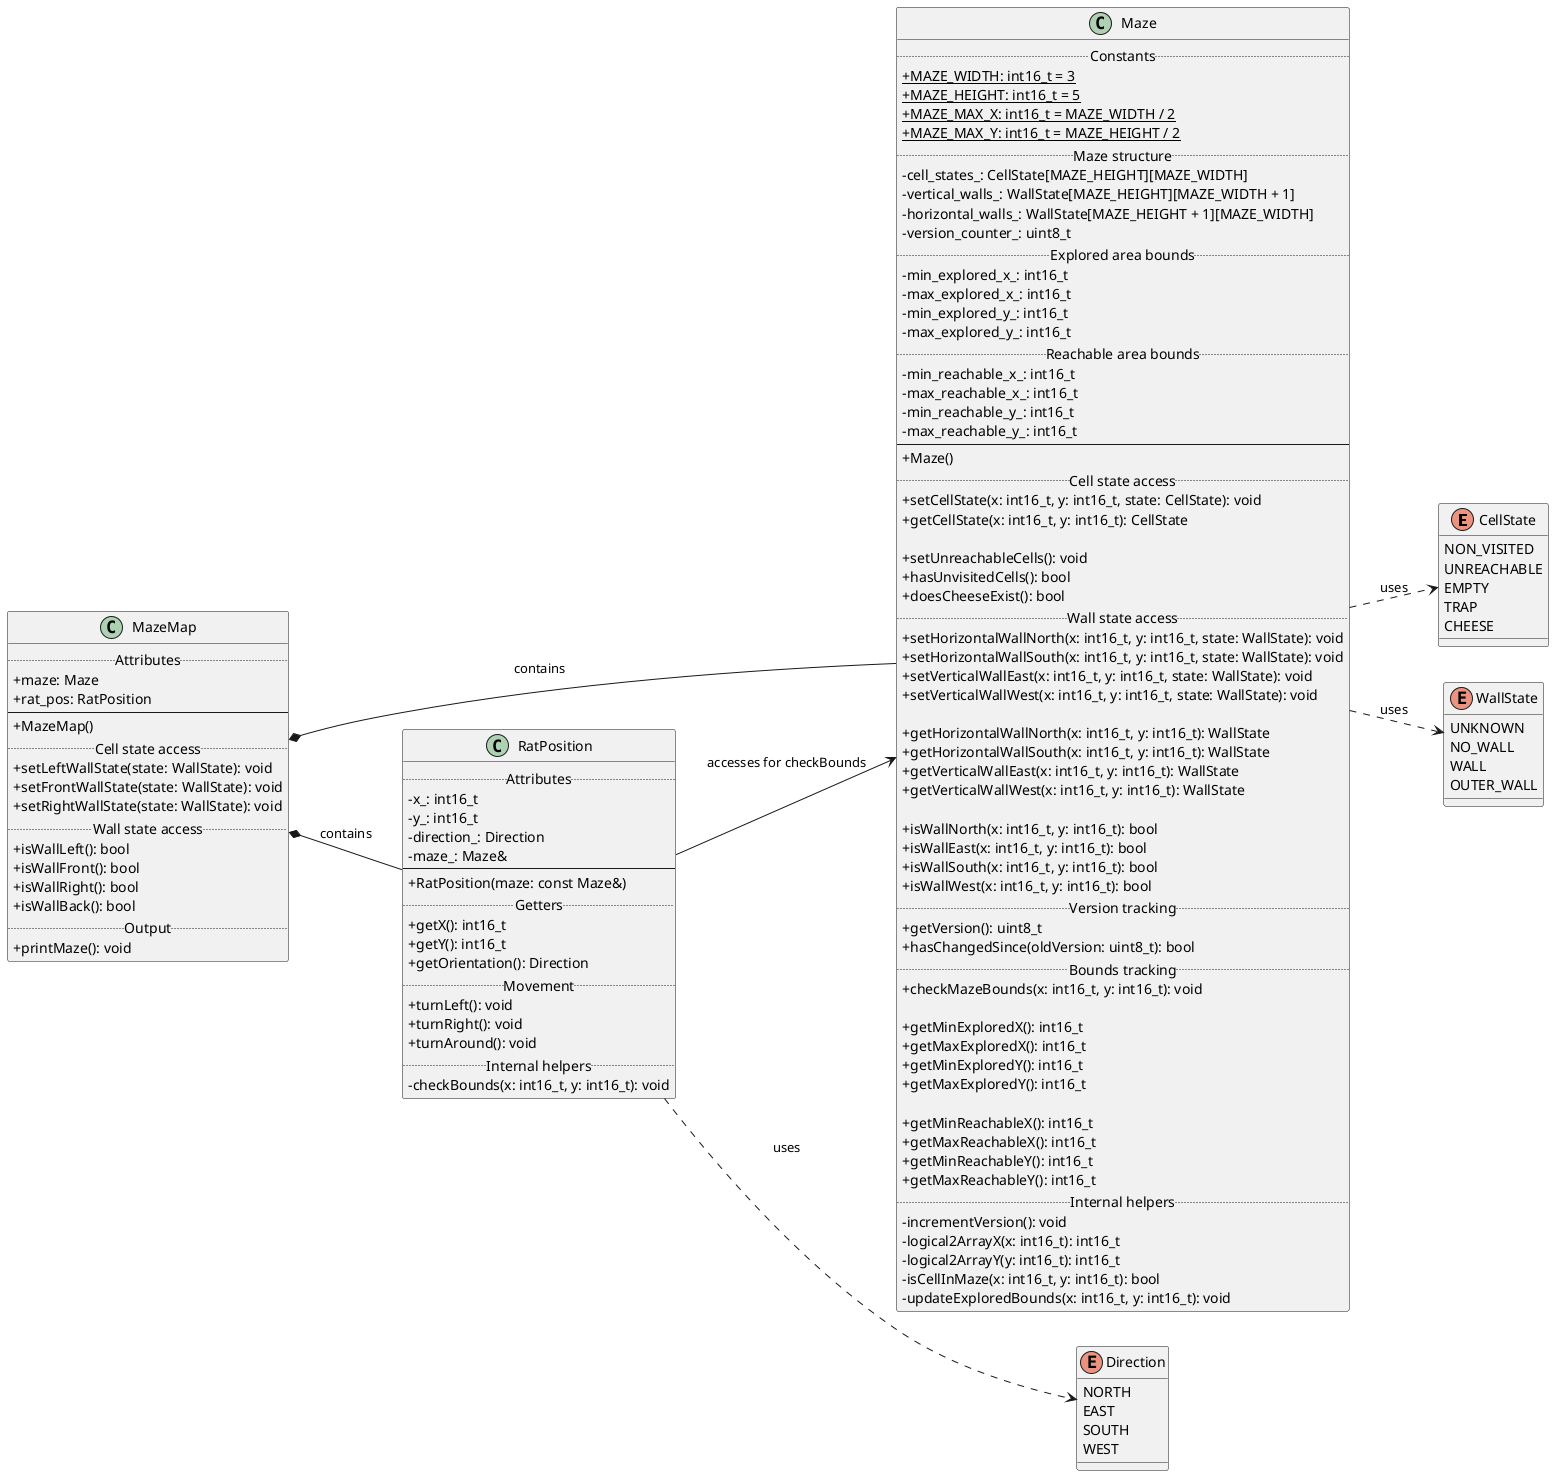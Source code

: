 @startuml
skinparam classAttributeIconSize 0
skinparam classFontColor Black
skinparam classAttributeFontColor Black
skinparam classMethodFontColor Black

left to right direction

enum CellState{
  NON_VISITED
  UNREACHABLE
  EMPTY
  TRAP
  CHEESE
}

enum WallState{
  UNKNOWN
  NO_WALL
  WALL
  OUTER_WALL
}

enum Direction{
  NORTH
  EAST
  SOUTH
  WEST
}

class Maze{
  .. Constants ..
  + {static} MAZE_WIDTH: int16_t = 3
  + {static} MAZE_HEIGHT: int16_t = 5
  + {static} MAZE_MAX_X: int16_t = MAZE_WIDTH / 2
  + {static} MAZE_MAX_Y: int16_t = MAZE_HEIGHT / 2
  .. Maze structure ..
  - cell_states_: CellState[MAZE_HEIGHT][MAZE_WIDTH]
  - vertical_walls_: WallState[MAZE_HEIGHT][MAZE_WIDTH + 1]
  - horizontal_walls_: WallState[MAZE_HEIGHT + 1][MAZE_WIDTH]
  - version_counter_: uint8_t
  .. Explored area bounds ..
  - min_explored_x_: int16_t
  - max_explored_x_: int16_t
  - min_explored_y_: int16_t
  - max_explored_y_: int16_t
  .. Reachable area bounds ..
  - min_reachable_x_: int16_t
  - max_reachable_x_: int16_t
  - min_reachable_y_: int16_t
  - max_reachable_y_: int16_t
  --
  + Maze()
  .. Cell state access ..
  + setCellState(x: int16_t, y: int16_t, state: CellState): void
  + getCellState(x: int16_t, y: int16_t): CellState

  + setUnreachableCells(): void
  + hasUnvisitedCells(): bool
  + doesCheeseExist(): bool
  .. Wall state access ..
  + setHorizontalWallNorth(x: int16_t, y: int16_t, state: WallState): void
  + setHorizontalWallSouth(x: int16_t, y: int16_t, state: WallState): void
  + setVerticalWallEast(x: int16_t, y: int16_t, state: WallState): void
  + setVerticalWallWest(x: int16_t, y: int16_t, state: WallState): void

  + getHorizontalWallNorth(x: int16_t, y: int16_t): WallState
  + getHorizontalWallSouth(x: int16_t, y: int16_t): WallState
  + getVerticalWallEast(x: int16_t, y: int16_t): WallState
  + getVerticalWallWest(x: int16_t, y: int16_t): WallState

  + isWallNorth(x: int16_t, y: int16_t): bool
  + isWallEast(x: int16_t, y: int16_t): bool
  + isWallSouth(x: int16_t, y: int16_t): bool
  + isWallWest(x: int16_t, y: int16_t): bool
  .. Version tracking ..
  + getVersion(): uint8_t
  + hasChangedSince(oldVersion: uint8_t): bool
  .. Bounds tracking ..
  + checkMazeBounds(x: int16_t, y: int16_t): void

  +getMinExploredX(): int16_t
  +getMaxExploredX(): int16_t
  +getMinExploredY(): int16_t
  +getMaxExploredY(): int16_t

  + getMinReachableX(): int16_t
  + getMaxReachableX(): int16_t
  + getMinReachableY(): int16_t
  + getMaxReachableY(): int16_t
  .. Internal helpers ..
  - incrementVersion(): void
  - logical2ArrayX(x: int16_t): int16_t
  - logical2ArrayY(y: int16_t): int16_t
  - isCellInMaze(x: int16_t, y: int16_t): bool
  - updateExploredBounds(x: int16_t, y: int16_t): void
}

class RatPosition{
  .. Attributes ..
  - x_: int16_t
  - y_: int16_t
  - direction_: Direction
  - maze_: Maze&
  --
  + RatPosition(maze: const Maze&)
  .. Getters ..
  + getX(): int16_t
  + getY(): int16_t
  + getOrientation(): Direction
  .. Movement ..
  + turnLeft(): void
  + turnRight(): void
  + turnAround(): void
  .. Internal helpers ..
  - checkBounds(x: int16_t, y: int16_t): void
}

class MazeMap{
  .. Attributes ..
  + maze: Maze
  + rat_pos: RatPosition
  --
  + MazeMap()
  .. Cell state access ..
  + setLeftWallState(state: WallState): void
  + setFrontWallState(state: WallState): void
  + setRightWallState(state: WallState): void
  .. Wall state access ..
  + isWallLeft(): bool
  + isWallFront(): bool
  + isWallRight(): bool
  + isWallBack(): bool
  .. Output ..
  + printMaze(): void
}

' Relationships
MazeMap *-- Maze: contains
MazeMap *-- RatPosition: contains
Maze ..> CellState : uses
Maze ..> WallState : uses
RatPosition --> Maze : accesses for checkBounds
RatPosition ..> Direction: uses
@enduml
